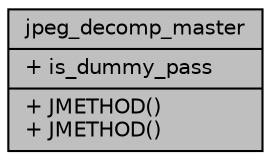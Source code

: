 digraph "jpeg_decomp_master"
{
 // INTERACTIVE_SVG=YES
  edge [fontname="Helvetica",fontsize="10",labelfontname="Helvetica",labelfontsize="10"];
  node [fontname="Helvetica",fontsize="10",shape=record];
  Node1 [label="{jpeg_decomp_master\n|+ is_dummy_pass\l|+ JMETHOD()\l+ JMETHOD()\l}",height=0.2,width=0.4,color="black", fillcolor="grey75", style="filled", fontcolor="black"];
}
